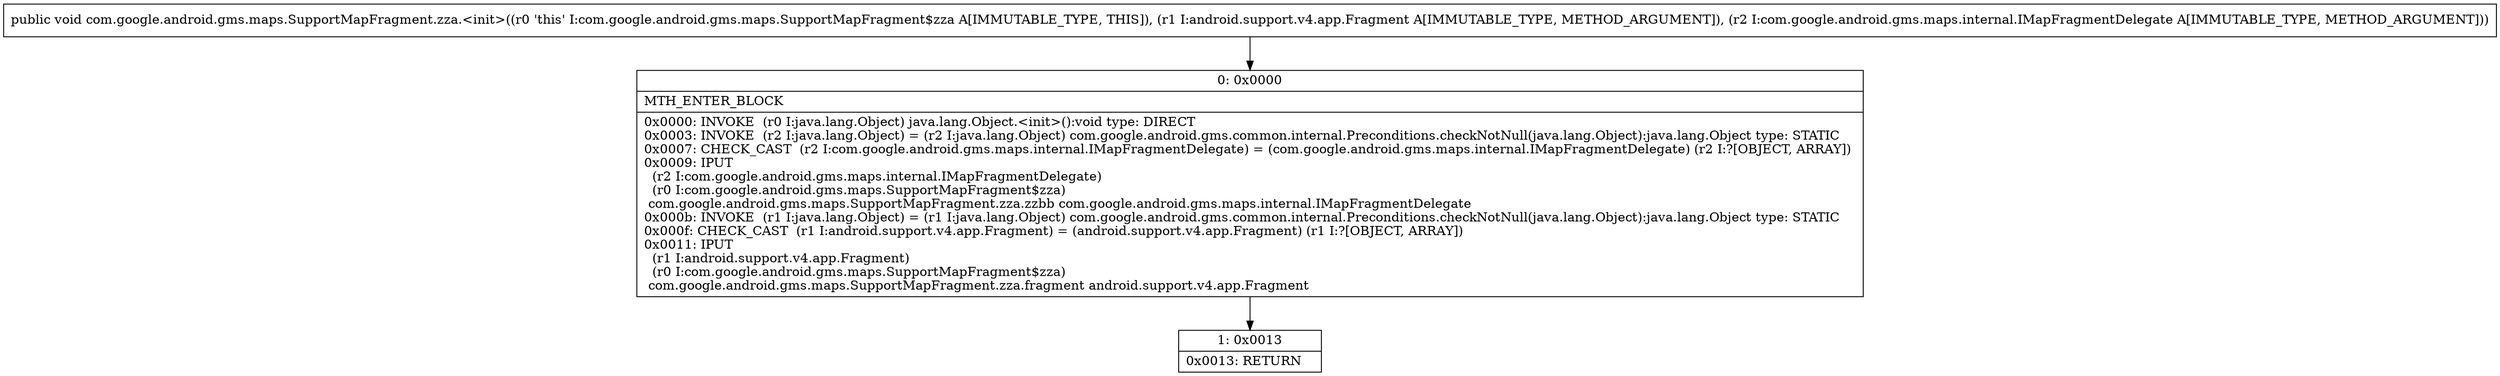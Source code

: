 digraph "CFG forcom.google.android.gms.maps.SupportMapFragment.zza.\<init\>(Landroid\/support\/v4\/app\/Fragment;Lcom\/google\/android\/gms\/maps\/internal\/IMapFragmentDelegate;)V" {
Node_0 [shape=record,label="{0\:\ 0x0000|MTH_ENTER_BLOCK\l|0x0000: INVOKE  (r0 I:java.lang.Object) java.lang.Object.\<init\>():void type: DIRECT \l0x0003: INVOKE  (r2 I:java.lang.Object) = (r2 I:java.lang.Object) com.google.android.gms.common.internal.Preconditions.checkNotNull(java.lang.Object):java.lang.Object type: STATIC \l0x0007: CHECK_CAST  (r2 I:com.google.android.gms.maps.internal.IMapFragmentDelegate) = (com.google.android.gms.maps.internal.IMapFragmentDelegate) (r2 I:?[OBJECT, ARRAY]) \l0x0009: IPUT  \l  (r2 I:com.google.android.gms.maps.internal.IMapFragmentDelegate)\l  (r0 I:com.google.android.gms.maps.SupportMapFragment$zza)\l com.google.android.gms.maps.SupportMapFragment.zza.zzbb com.google.android.gms.maps.internal.IMapFragmentDelegate \l0x000b: INVOKE  (r1 I:java.lang.Object) = (r1 I:java.lang.Object) com.google.android.gms.common.internal.Preconditions.checkNotNull(java.lang.Object):java.lang.Object type: STATIC \l0x000f: CHECK_CAST  (r1 I:android.support.v4.app.Fragment) = (android.support.v4.app.Fragment) (r1 I:?[OBJECT, ARRAY]) \l0x0011: IPUT  \l  (r1 I:android.support.v4.app.Fragment)\l  (r0 I:com.google.android.gms.maps.SupportMapFragment$zza)\l com.google.android.gms.maps.SupportMapFragment.zza.fragment android.support.v4.app.Fragment \l}"];
Node_1 [shape=record,label="{1\:\ 0x0013|0x0013: RETURN   \l}"];
MethodNode[shape=record,label="{public void com.google.android.gms.maps.SupportMapFragment.zza.\<init\>((r0 'this' I:com.google.android.gms.maps.SupportMapFragment$zza A[IMMUTABLE_TYPE, THIS]), (r1 I:android.support.v4.app.Fragment A[IMMUTABLE_TYPE, METHOD_ARGUMENT]), (r2 I:com.google.android.gms.maps.internal.IMapFragmentDelegate A[IMMUTABLE_TYPE, METHOD_ARGUMENT])) }"];
MethodNode -> Node_0;
Node_0 -> Node_1;
}

